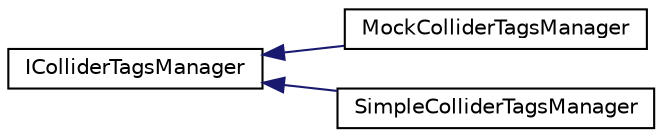 digraph "Graphical Class Hierarchy"
{
 // LATEX_PDF_SIZE
  edge [fontname="Helvetica",fontsize="10",labelfontname="Helvetica",labelfontsize="10"];
  node [fontname="Helvetica",fontsize="10",shape=record];
  rankdir="LR";
  Node0 [label="IColliderTagsManager",height=0.2,width=0.4,color="black", fillcolor="white", style="filled",URL="$struct_i_collider_tags_manager.html",tooltip=" "];
  Node0 -> Node1 [dir="back",color="midnightblue",fontsize="10",style="solid",fontname="Helvetica"];
  Node1 [label="MockColliderTagsManager",height=0.2,width=0.4,color="black", fillcolor="white", style="filled",URL="$struct_mock_collider_tags_manager.html",tooltip=" "];
  Node0 -> Node2 [dir="back",color="midnightblue",fontsize="10",style="solid",fontname="Helvetica"];
  Node2 [label="SimpleColliderTagsManager",height=0.2,width=0.4,color="black", fillcolor="white", style="filled",URL="$class_simple_collider_tags_manager.html",tooltip=" "];
}
